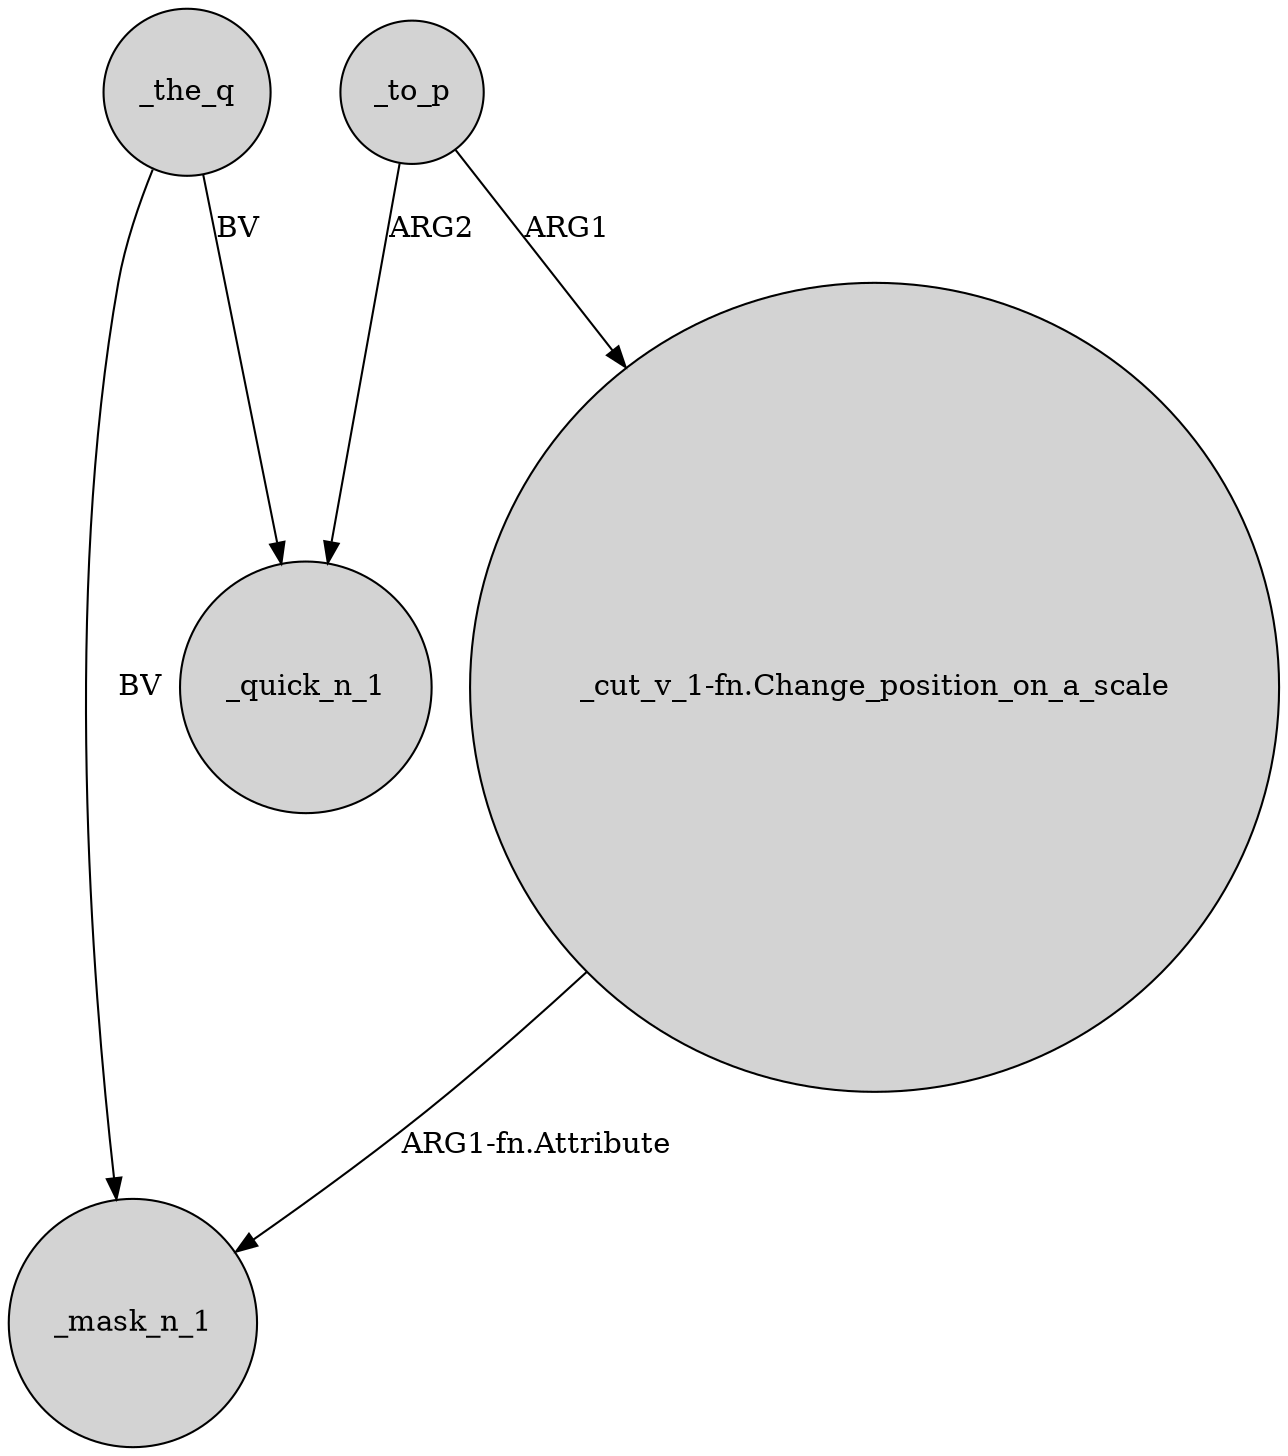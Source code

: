 digraph {
	node [shape=circle style=filled]
	"_cut_v_1-fn.Change_position_on_a_scale" -> _mask_n_1 [label="ARG1-fn.Attribute"]
	_to_p -> _quick_n_1 [label=ARG2]
	_to_p -> "_cut_v_1-fn.Change_position_on_a_scale" [label=ARG1]
	_the_q -> _mask_n_1 [label=BV]
	_the_q -> _quick_n_1 [label=BV]
}

